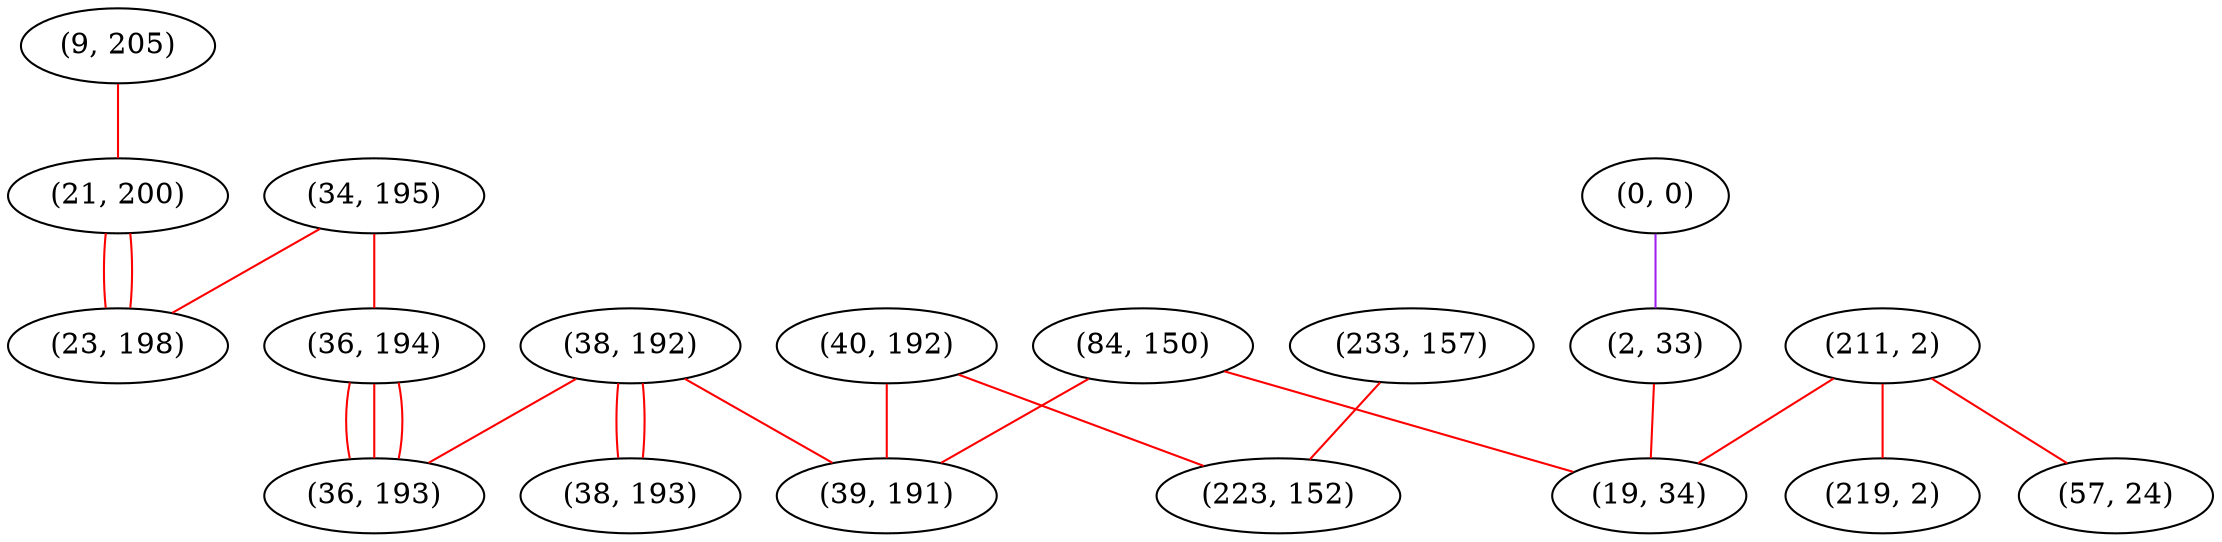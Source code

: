 graph "" {
"(9, 205)";
"(0, 0)";
"(84, 150)";
"(211, 2)";
"(34, 195)";
"(57, 24)";
"(40, 192)";
"(38, 192)";
"(2, 33)";
"(21, 200)";
"(233, 157)";
"(19, 34)";
"(223, 152)";
"(39, 191)";
"(23, 198)";
"(36, 194)";
"(219, 2)";
"(36, 193)";
"(38, 193)";
"(9, 205)" -- "(21, 200)"  [color=red, key=0, weight=1];
"(0, 0)" -- "(2, 33)"  [color=purple, key=0, weight=4];
"(84, 150)" -- "(19, 34)"  [color=red, key=0, weight=1];
"(84, 150)" -- "(39, 191)"  [color=red, key=0, weight=1];
"(211, 2)" -- "(219, 2)"  [color=red, key=0, weight=1];
"(211, 2)" -- "(19, 34)"  [color=red, key=0, weight=1];
"(211, 2)" -- "(57, 24)"  [color=red, key=0, weight=1];
"(34, 195)" -- "(36, 194)"  [color=red, key=0, weight=1];
"(34, 195)" -- "(23, 198)"  [color=red, key=0, weight=1];
"(40, 192)" -- "(223, 152)"  [color=red, key=0, weight=1];
"(40, 192)" -- "(39, 191)"  [color=red, key=0, weight=1];
"(38, 192)" -- "(38, 193)"  [color=red, key=0, weight=1];
"(38, 192)" -- "(38, 193)"  [color=red, key=1, weight=1];
"(38, 192)" -- "(36, 193)"  [color=red, key=0, weight=1];
"(38, 192)" -- "(39, 191)"  [color=red, key=0, weight=1];
"(2, 33)" -- "(19, 34)"  [color=red, key=0, weight=1];
"(21, 200)" -- "(23, 198)"  [color=red, key=0, weight=1];
"(21, 200)" -- "(23, 198)"  [color=red, key=1, weight=1];
"(233, 157)" -- "(223, 152)"  [color=red, key=0, weight=1];
"(36, 194)" -- "(36, 193)"  [color=red, key=0, weight=1];
"(36, 194)" -- "(36, 193)"  [color=red, key=1, weight=1];
"(36, 194)" -- "(36, 193)"  [color=red, key=2, weight=1];
}
